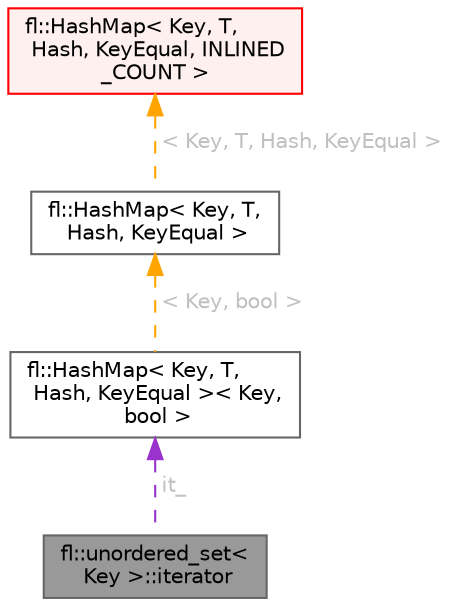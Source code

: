 digraph "fl::unordered_set&lt; Key &gt;::iterator"
{
 // INTERACTIVE_SVG=YES
 // LATEX_PDF_SIZE
  bgcolor="transparent";
  edge [fontname=Helvetica,fontsize=10,labelfontname=Helvetica,labelfontsize=10];
  node [fontname=Helvetica,fontsize=10,shape=box,height=0.2,width=0.4];
  Node1 [id="Node000001",label="fl::unordered_set\<\l Key \>::iterator",height=0.2,width=0.4,color="gray40", fillcolor="grey60", style="filled", fontcolor="black",tooltip=" "];
  Node2 -> Node1 [id="edge1_Node000001_Node000002",dir="back",color="darkorchid3",style="dashed",tooltip=" ",label=" it_",fontcolor="grey" ];
  Node2 [id="Node000002",label="fl::HashMap\< Key, T,\l Hash, KeyEqual \>\< Key,\l bool \>",height=0.2,width=0.4,color="gray40", fillcolor="white", style="filled",URL="$dc/de6/classfl_1_1_hash_map.html",tooltip=" "];
  Node3 -> Node2 [id="edge2_Node000002_Node000003",dir="back",color="orange",style="dashed",tooltip=" ",label=" \< Key, bool \>",fontcolor="grey" ];
  Node3 [id="Node000003",label="fl::HashMap\< Key, T,\l Hash, KeyEqual \>",height=0.2,width=0.4,color="gray40", fillcolor="white", style="filled",URL="$dc/de6/classfl_1_1_hash_map.html",tooltip=" "];
  Node4 -> Node3 [id="edge3_Node000003_Node000004",dir="back",color="orange",style="dashed",tooltip=" ",label=" \< Key, T, Hash, KeyEqual \>",fontcolor="grey" ];
  Node4 [id="Node000004",label="fl::HashMap\< Key, T,\l Hash, KeyEqual, INLINED\l_COUNT \>",height=0.2,width=0.4,color="red", fillcolor="#FFF0F0", style="filled",URL="$dc/de6/classfl_1_1_hash_map.html",tooltip=" "];
}
